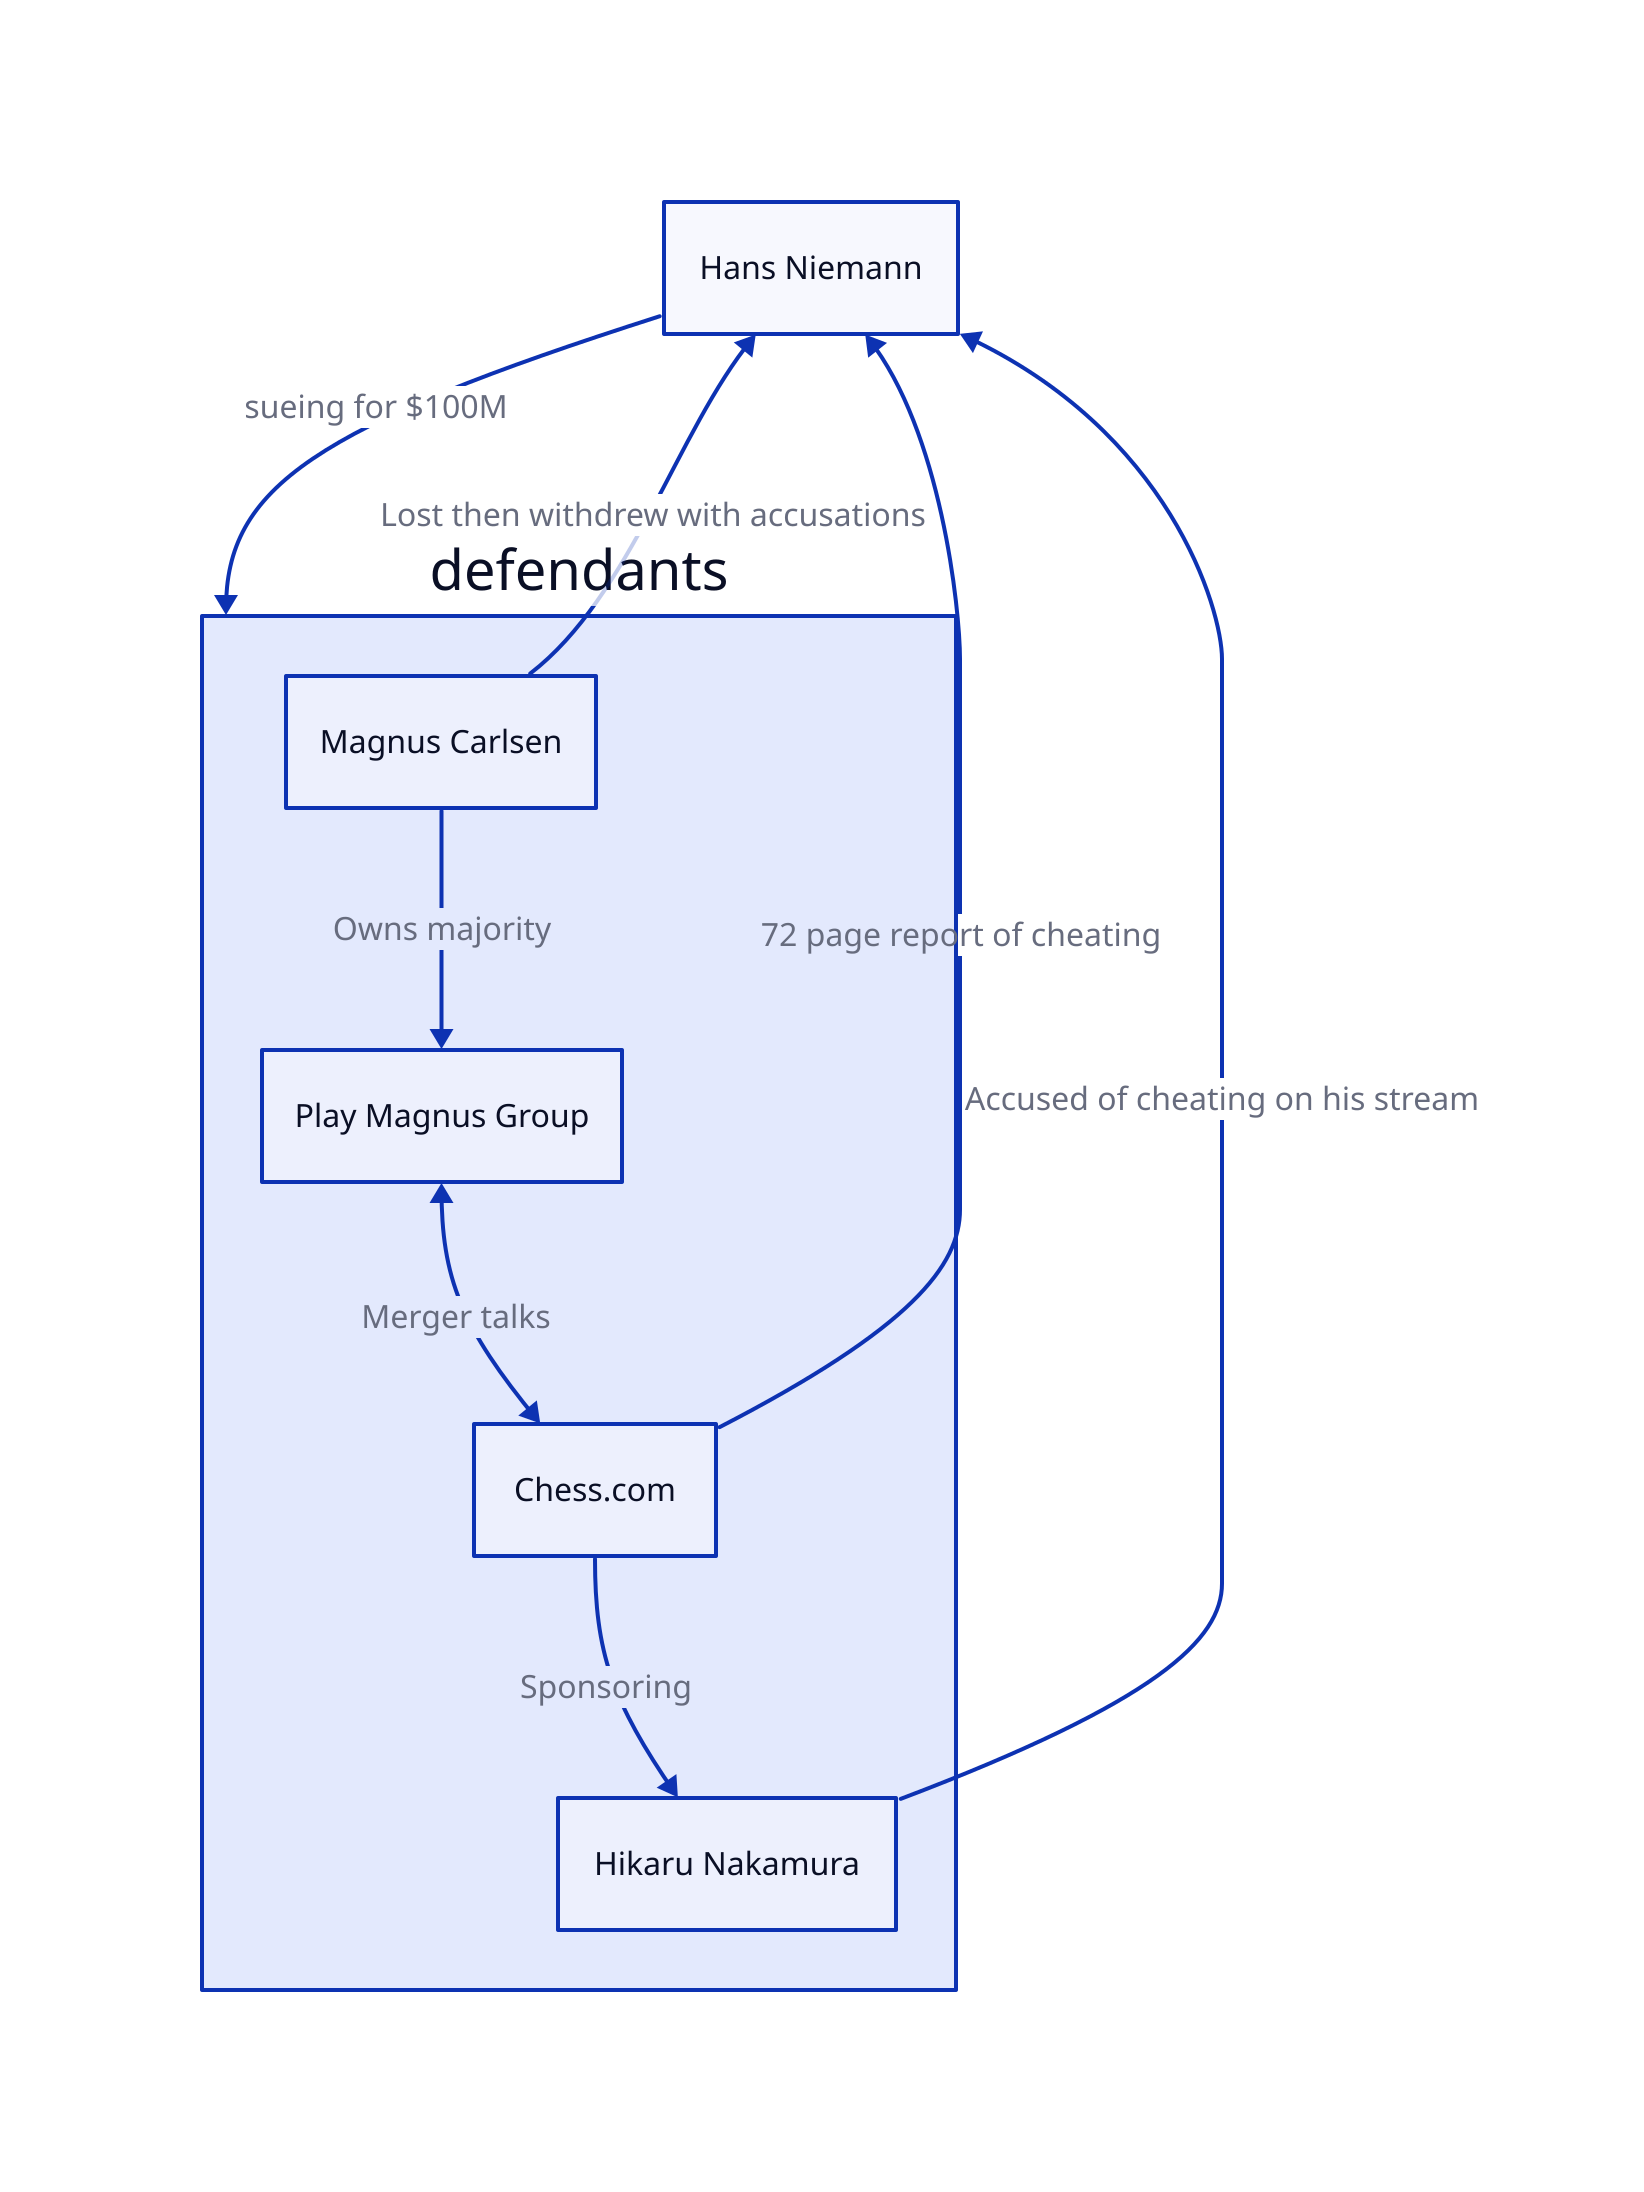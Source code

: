 # Actors

hans: Hans Niemann

defendants: {
mc: Magnus Carlsen
playmagnus: Play Magnus Group
chesscom: Chess.com
naka: Hikaru Nakamura

mc -> playmagnus: Owns majority
playmagnus <-> chesscom: Merger talks
chesscom -> naka: Sponsoring
}

# Accusations

hans -> defendants: 'sueing for $100M'

# Offense

defendants.naka -> hans: Accused of cheating on his stream
defendants.mc -> hans: Lost then withdrew with accusations
defendants.chesscom -> hans: 72 page report of cheating
